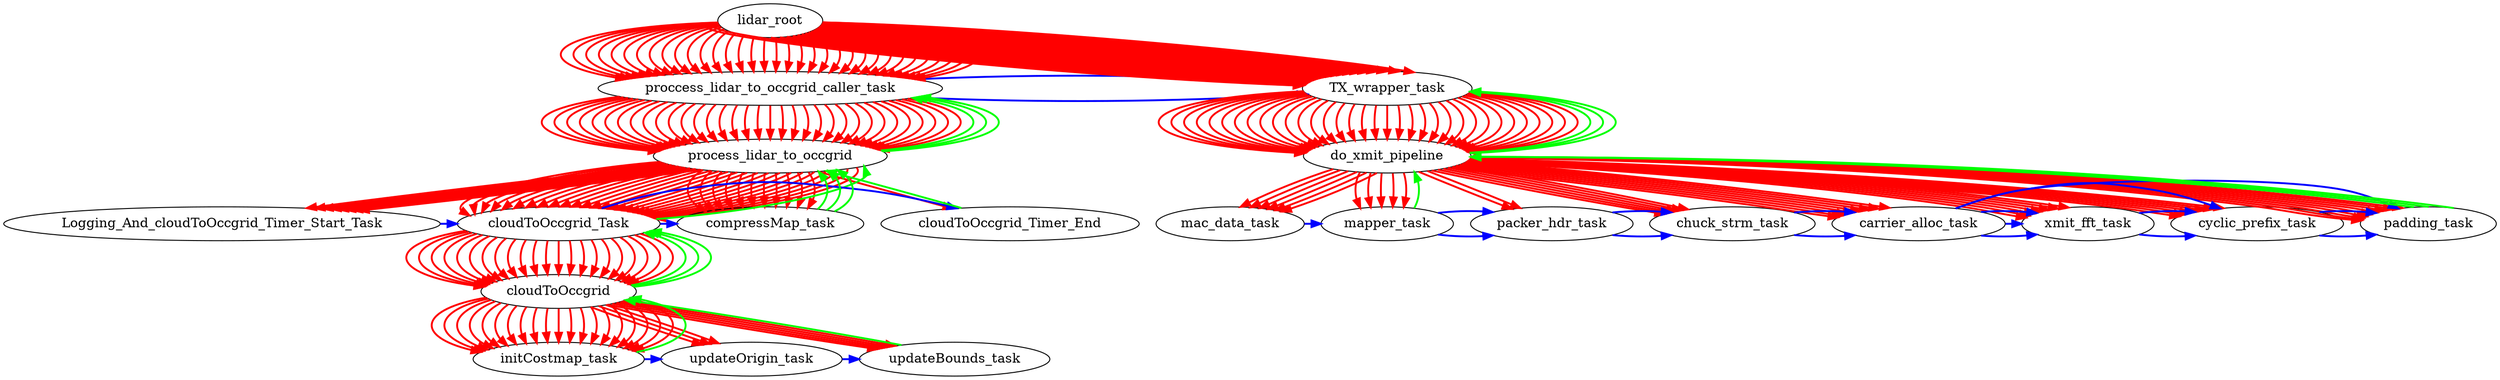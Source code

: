 digraph lidar_root{
subgraph {
rank = same;proccess_lidar_to_occgrid_caller_task;TX_wrapper_task;
}edge [color=red]
lidar_root -> proccess_lidar_to_occgrid_caller_task [style=bold ]
edge [color=red]
lidar_root -> proccess_lidar_to_occgrid_caller_task [style=bold ]
edge [color=red]
lidar_root -> proccess_lidar_to_occgrid_caller_task [style=bold ]
edge [color=red]
lidar_root -> proccess_lidar_to_occgrid_caller_task [style=bold ]
edge [color=red]
lidar_root -> proccess_lidar_to_occgrid_caller_task [style=bold ]
edge [color=red]
lidar_root -> proccess_lidar_to_occgrid_caller_task [style=bold ]
edge [color=red]
lidar_root -> proccess_lidar_to_occgrid_caller_task [style=bold ]
edge [color=red]
lidar_root -> proccess_lidar_to_occgrid_caller_task [style=bold ]
edge [color=red]
lidar_root -> proccess_lidar_to_occgrid_caller_task [style=bold ]
edge [color=red]
lidar_root -> proccess_lidar_to_occgrid_caller_task [style=bold ]
edge [color=red]
lidar_root -> proccess_lidar_to_occgrid_caller_task [style=bold ]
edge [color=red]
lidar_root -> proccess_lidar_to_occgrid_caller_task [style=bold ]
edge [color=red]
lidar_root -> proccess_lidar_to_occgrid_caller_task [style=bold ]
edge [color=red]
lidar_root -> proccess_lidar_to_occgrid_caller_task [style=bold ]
edge [color=red]
lidar_root -> proccess_lidar_to_occgrid_caller_task [style=bold ]
edge [color=red]
lidar_root -> proccess_lidar_to_occgrid_caller_task [style=bold ]
edge [color=red]
lidar_root -> proccess_lidar_to_occgrid_caller_task [style=bold ]
edge [color=red]
lidar_root -> proccess_lidar_to_occgrid_caller_task [style=bold ]
edge [color=red]
lidar_root -> proccess_lidar_to_occgrid_caller_task [style=bold ]
edge [color=red]
lidar_root -> proccess_lidar_to_occgrid_caller_task [style=bold ]
edge [color=red]
lidar_root -> proccess_lidar_to_occgrid_caller_task [style=bold ]
edge [color=red]
lidar_root -> proccess_lidar_to_occgrid_caller_task [style=bold ]
edge [color=red]
lidar_root -> proccess_lidar_to_occgrid_caller_task [style=bold ]
edge [color=red]
lidar_root -> proccess_lidar_to_occgrid_caller_task [style=bold ]
edge [color=red]
lidar_root -> proccess_lidar_to_occgrid_caller_task [style=bold ]
edge [color=red]
lidar_root -> proccess_lidar_to_occgrid_caller_task [style=bold ]
edge [color=red]
lidar_root -> proccess_lidar_to_occgrid_caller_task [style=bold ]
edge [color=red]
lidar_root -> proccess_lidar_to_occgrid_caller_task [style=bold ]
edge [color=red]
lidar_root -> proccess_lidar_to_occgrid_caller_task [style=bold ]
edge [color=red]
lidar_root -> proccess_lidar_to_occgrid_caller_task [style=bold ]
edge [color=red]
lidar_root -> proccess_lidar_to_occgrid_caller_task [style=bold ]
edge [color=red]
lidar_root -> proccess_lidar_to_occgrid_caller_task [style=bold ]
edge [color=red]
lidar_root -> proccess_lidar_to_occgrid_caller_task [style=bold ]
edge [color=red]
lidar_root -> proccess_lidar_to_occgrid_caller_task [style=bold ]
edge [color=red]
lidar_root -> TX_wrapper_task [style=bold ]
edge [color=red]
lidar_root -> TX_wrapper_task [style=bold ]
edge [color=red]
lidar_root -> TX_wrapper_task [style=bold ]
edge [color=red]
lidar_root -> TX_wrapper_task [style=bold ]
edge [color=red]
lidar_root -> TX_wrapper_task [style=bold ]
edge [color=red]
lidar_root -> TX_wrapper_task [style=bold ]
edge [color=red]
lidar_root -> TX_wrapper_task [style=bold ]
edge [color=red]
lidar_root -> TX_wrapper_task [style=bold ]
edge [color=red]
lidar_root -> TX_wrapper_task [style=bold ]
edge [color=red]
lidar_root -> TX_wrapper_task [style=bold ]
edge [color=red]
lidar_root -> TX_wrapper_task [style=bold ]
edge [color=red]
lidar_root -> TX_wrapper_task [style=bold ]
edge [color=red]
lidar_root -> TX_wrapper_task [style=bold ]
edge [color=red]
lidar_root -> TX_wrapper_task [style=bold ]
edge [color=red]
lidar_root -> TX_wrapper_task [style=bold ]
edge [color=red]
lidar_root -> TX_wrapper_task [style=bold ]
edge [color=red]
lidar_root -> TX_wrapper_task [style=bold ]
edge [color=red]
lidar_root -> TX_wrapper_task [style=bold ]
edge [color=red]
lidar_root -> TX_wrapper_task [style=bold ]
edge [color=red]
lidar_root -> TX_wrapper_task [style=bold ]
edge [color=red]
lidar_root -> TX_wrapper_task [style=bold ]
edge [color=red]
lidar_root -> TX_wrapper_task [style=bold ]
edge [color=red]
lidar_root -> TX_wrapper_task [style=bold ]
edge [color=red]
lidar_root -> TX_wrapper_task [style=bold ]
edge [color=red]
lidar_root -> TX_wrapper_task [style=bold ]
edge [color=red]
lidar_root -> TX_wrapper_task [style=bold ]
edge [color=red]
lidar_root -> TX_wrapper_task [style=bold ]
edge [color=red]
lidar_root -> TX_wrapper_task [style=bold ]
edge [color=red]
lidar_root -> TX_wrapper_task [style=bold ]
edge [color=red]
lidar_root -> TX_wrapper_task [style=bold ]
edge [color=red]
lidar_root -> TX_wrapper_task [style=bold ]
edge [color=red]
lidar_root -> TX_wrapper_task [style=bold ]
edge [color=blue]
proccess_lidar_to_occgrid_caller_task -> TX_wrapper_task [style=bold ]
edge [color=blue]
proccess_lidar_to_occgrid_caller_task -> TX_wrapper_task [style=bold ]
subgraph {
rank = same;process_lidar_to_occgrid;
}edge [color=red]
proccess_lidar_to_occgrid_caller_task -> process_lidar_to_occgrid [style=bold ]
edge [color=red]
proccess_lidar_to_occgrid_caller_task -> process_lidar_to_occgrid [style=bold ]
edge [color=red]
proccess_lidar_to_occgrid_caller_task -> process_lidar_to_occgrid [style=bold ]
edge [color=red]
proccess_lidar_to_occgrid_caller_task -> process_lidar_to_occgrid [style=bold ]
edge [color=red]
proccess_lidar_to_occgrid_caller_task -> process_lidar_to_occgrid [style=bold ]
edge [color=red]
proccess_lidar_to_occgrid_caller_task -> process_lidar_to_occgrid [style=bold ]
edge [color=red]
proccess_lidar_to_occgrid_caller_task -> process_lidar_to_occgrid [style=bold ]
edge [color=red]
proccess_lidar_to_occgrid_caller_task -> process_lidar_to_occgrid [style=bold ]
edge [color=red]
proccess_lidar_to_occgrid_caller_task -> process_lidar_to_occgrid [style=bold ]
edge [color=red]
proccess_lidar_to_occgrid_caller_task -> process_lidar_to_occgrid [style=bold ]
edge [color=red]
proccess_lidar_to_occgrid_caller_task -> process_lidar_to_occgrid [style=bold ]
edge [color=red]
proccess_lidar_to_occgrid_caller_task -> process_lidar_to_occgrid [style=bold ]
edge [color=red]
proccess_lidar_to_occgrid_caller_task -> process_lidar_to_occgrid [style=bold ]
edge [color=red]
proccess_lidar_to_occgrid_caller_task -> process_lidar_to_occgrid [style=bold ]
edge [color=red]
proccess_lidar_to_occgrid_caller_task -> process_lidar_to_occgrid [style=bold ]
edge [color=red]
proccess_lidar_to_occgrid_caller_task -> process_lidar_to_occgrid [style=bold ]
edge [color=red]
proccess_lidar_to_occgrid_caller_task -> process_lidar_to_occgrid [style=bold ]
edge [color=red]
proccess_lidar_to_occgrid_caller_task -> process_lidar_to_occgrid [style=bold ]
edge [color=red]
proccess_lidar_to_occgrid_caller_task -> process_lidar_to_occgrid [style=bold ]
edge [color=red]
proccess_lidar_to_occgrid_caller_task -> process_lidar_to_occgrid [style=bold ]
edge [color=red]
proccess_lidar_to_occgrid_caller_task -> process_lidar_to_occgrid [style=bold ]
edge [color=red]
proccess_lidar_to_occgrid_caller_task -> process_lidar_to_occgrid [style=bold ]
edge [color=red]
proccess_lidar_to_occgrid_caller_task -> process_lidar_to_occgrid [style=bold ]
edge [color=red]
proccess_lidar_to_occgrid_caller_task -> process_lidar_to_occgrid [style=bold ]
edge [color=red]
proccess_lidar_to_occgrid_caller_task -> process_lidar_to_occgrid [style=bold ]
edge [color=red]
proccess_lidar_to_occgrid_caller_task -> process_lidar_to_occgrid [style=bold ]
edge [color=red]
proccess_lidar_to_occgrid_caller_task -> process_lidar_to_occgrid [style=bold ]
edge [color=red]
proccess_lidar_to_occgrid_caller_task -> process_lidar_to_occgrid [style=bold ]
edge [color=red]
proccess_lidar_to_occgrid_caller_task -> process_lidar_to_occgrid [style=bold ]
edge [color=red]
proccess_lidar_to_occgrid_caller_task -> process_lidar_to_occgrid [style=bold ]
edge [color=red]
proccess_lidar_to_occgrid_caller_task -> process_lidar_to_occgrid [style=bold ]
edge [color=red]
proccess_lidar_to_occgrid_caller_task -> process_lidar_to_occgrid [style=bold ]
edge [color=red]
proccess_lidar_to_occgrid_caller_task -> process_lidar_to_occgrid [style=bold ]
edge [color=red]
proccess_lidar_to_occgrid_caller_task -> process_lidar_to_occgrid [style=bold ]
edge [color=green]
process_lidar_to_occgrid -> proccess_lidar_to_occgrid_caller_task [style=bold ]
edge [color=green]
process_lidar_to_occgrid -> proccess_lidar_to_occgrid_caller_task [style=bold ]
edge [color=green]
process_lidar_to_occgrid -> proccess_lidar_to_occgrid_caller_task [style=bold ]
subgraph {
rank = same;Logging_And_cloudToOccgrid_Timer_Start_Task;cloudToOccgrid_Task;cloudToOccgrid_Timer_End;compressMap_task;
}edge [color=red]
process_lidar_to_occgrid -> Logging_And_cloudToOccgrid_Timer_Start_Task [style=bold ]
edge [color=red]
process_lidar_to_occgrid -> Logging_And_cloudToOccgrid_Timer_Start_Task [style=bold ]
edge [color=red]
process_lidar_to_occgrid -> Logging_And_cloudToOccgrid_Timer_Start_Task [style=bold ]
edge [color=red]
process_lidar_to_occgrid -> Logging_And_cloudToOccgrid_Timer_Start_Task [style=bold ]
edge [color=red]
process_lidar_to_occgrid -> Logging_And_cloudToOccgrid_Timer_Start_Task [style=bold ]
edge [color=red]
process_lidar_to_occgrid -> Logging_And_cloudToOccgrid_Timer_Start_Task [style=bold ]
edge [color=red]
process_lidar_to_occgrid -> Logging_And_cloudToOccgrid_Timer_Start_Task [style=bold ]
edge [color=red]
process_lidar_to_occgrid -> Logging_And_cloudToOccgrid_Timer_Start_Task [style=bold ]
edge [color=red]
process_lidar_to_occgrid -> cloudToOccgrid_Task [style=bold ]
edge [color=red]
process_lidar_to_occgrid -> cloudToOccgrid_Task [style=bold ]
edge [color=red]
process_lidar_to_occgrid -> cloudToOccgrid_Task [style=bold ]
edge [color=red]
process_lidar_to_occgrid -> cloudToOccgrid_Task [style=bold ]
edge [color=red]
process_lidar_to_occgrid -> cloudToOccgrid_Task [style=bold ]
edge [color=red]
process_lidar_to_occgrid -> cloudToOccgrid_Task [style=bold ]
edge [color=red]
process_lidar_to_occgrid -> cloudToOccgrid_Task [style=bold ]
edge [color=red]
process_lidar_to_occgrid -> cloudToOccgrid_Task [style=bold ]
edge [color=red]
process_lidar_to_occgrid -> cloudToOccgrid_Task [style=bold ]
edge [color=red]
process_lidar_to_occgrid -> cloudToOccgrid_Task [style=bold ]
edge [color=red]
process_lidar_to_occgrid -> cloudToOccgrid_Task [style=bold ]
edge [color=red]
process_lidar_to_occgrid -> cloudToOccgrid_Task [style=bold ]
edge [color=red]
process_lidar_to_occgrid -> cloudToOccgrid_Task [style=bold ]
edge [color=red]
process_lidar_to_occgrid -> cloudToOccgrid_Task [style=bold ]
edge [color=red]
process_lidar_to_occgrid -> cloudToOccgrid_Task [style=bold ]
edge [color=red]
process_lidar_to_occgrid -> cloudToOccgrid_Task [style=bold ]
edge [color=red]
process_lidar_to_occgrid -> cloudToOccgrid_Task [style=bold ]
edge [color=red]
process_lidar_to_occgrid -> cloudToOccgrid_Task [style=bold ]
edge [color=red]
process_lidar_to_occgrid -> cloudToOccgrid_Task [style=bold ]
edge [color=red]
process_lidar_to_occgrid -> cloudToOccgrid_Task [style=bold ]
edge [color=red]
process_lidar_to_occgrid -> cloudToOccgrid_Task [style=bold ]
edge [color=red]
process_lidar_to_occgrid -> cloudToOccgrid_Task [style=bold ]
edge [color=red]
process_lidar_to_occgrid -> cloudToOccgrid_Task [style=bold ]
edge [color=red]
process_lidar_to_occgrid -> cloudToOccgrid_Task [style=bold ]
edge [color=red]
process_lidar_to_occgrid -> cloudToOccgrid_Task [style=bold ]
edge [color=red]
process_lidar_to_occgrid -> cloudToOccgrid_Task [style=bold ]
edge [color=red]
process_lidar_to_occgrid -> cloudToOccgrid_Task [style=bold ]
edge [color=blue]
Logging_And_cloudToOccgrid_Timer_Start_Task -> cloudToOccgrid_Task [style=bold ]
edge [color=green]
cloudToOccgrid_Task -> process_lidar_to_occgrid [style=bold ]
edge [color=red]
process_lidar_to_occgrid -> cloudToOccgrid_Timer_End [style=bold ]
edge [color=blue]
cloudToOccgrid_Task -> cloudToOccgrid_Timer_End [style=bold ]
edge [color=green]
cloudToOccgrid_Timer_End -> process_lidar_to_occgrid [style=bold ]
edge [color=red]
process_lidar_to_occgrid -> compressMap_task [style=bold ]
edge [color=red]
process_lidar_to_occgrid -> compressMap_task [style=bold ]
edge [color=red]
process_lidar_to_occgrid -> compressMap_task [style=bold ]
edge [color=red]
process_lidar_to_occgrid -> compressMap_task [style=bold ]
edge [color=red]
process_lidar_to_occgrid -> compressMap_task [style=bold ]
edge [color=red]
process_lidar_to_occgrid -> compressMap_task [style=bold ]
edge [color=red]
process_lidar_to_occgrid -> compressMap_task [style=bold ]
edge [color=red]
process_lidar_to_occgrid -> compressMap_task [style=bold ]
edge [color=red]
process_lidar_to_occgrid -> compressMap_task [style=bold ]
edge [color=red]
process_lidar_to_occgrid -> compressMap_task [style=bold ]
edge [color=red]
process_lidar_to_occgrid -> compressMap_task [style=bold ]
edge [color=blue]
cloudToOccgrid_Task -> compressMap_task [style=bold ]
edge [color=green]
compressMap_task -> process_lidar_to_occgrid [style=bold ]
edge [color=green]
compressMap_task -> process_lidar_to_occgrid [style=bold ]
edge [color=green]
compressMap_task -> process_lidar_to_occgrid [style=bold ]
subgraph {
rank = same;cloudToOccgrid;
}edge [color=red]
cloudToOccgrid_Task -> cloudToOccgrid [style=bold ]
edge [color=red]
cloudToOccgrid_Task -> cloudToOccgrid [style=bold ]
edge [color=red]
cloudToOccgrid_Task -> cloudToOccgrid [style=bold ]
edge [color=red]
cloudToOccgrid_Task -> cloudToOccgrid [style=bold ]
edge [color=red]
cloudToOccgrid_Task -> cloudToOccgrid [style=bold ]
edge [color=red]
cloudToOccgrid_Task -> cloudToOccgrid [style=bold ]
edge [color=red]
cloudToOccgrid_Task -> cloudToOccgrid [style=bold ]
edge [color=red]
cloudToOccgrid_Task -> cloudToOccgrid [style=bold ]
edge [color=red]
cloudToOccgrid_Task -> cloudToOccgrid [style=bold ]
edge [color=red]
cloudToOccgrid_Task -> cloudToOccgrid [style=bold ]
edge [color=red]
cloudToOccgrid_Task -> cloudToOccgrid [style=bold ]
edge [color=red]
cloudToOccgrid_Task -> cloudToOccgrid [style=bold ]
edge [color=red]
cloudToOccgrid_Task -> cloudToOccgrid [style=bold ]
edge [color=red]
cloudToOccgrid_Task -> cloudToOccgrid [style=bold ]
edge [color=red]
cloudToOccgrid_Task -> cloudToOccgrid [style=bold ]
edge [color=red]
cloudToOccgrid_Task -> cloudToOccgrid [style=bold ]
edge [color=red]
cloudToOccgrid_Task -> cloudToOccgrid [style=bold ]
edge [color=red]
cloudToOccgrid_Task -> cloudToOccgrid [style=bold ]
edge [color=red]
cloudToOccgrid_Task -> cloudToOccgrid [style=bold ]
edge [color=red]
cloudToOccgrid_Task -> cloudToOccgrid [style=bold ]
edge [color=red]
cloudToOccgrid_Task -> cloudToOccgrid [style=bold ]
edge [color=red]
cloudToOccgrid_Task -> cloudToOccgrid [style=bold ]
edge [color=green]
cloudToOccgrid -> cloudToOccgrid_Task [style=bold ]
edge [color=green]
cloudToOccgrid -> cloudToOccgrid_Task [style=bold ]
edge [color=green]
cloudToOccgrid -> cloudToOccgrid_Task [style=bold ]
subgraph {
rank = same;initCostmap_task;updateOrigin_task;updateBounds_task;
}edge [color=red]
cloudToOccgrid -> initCostmap_task [style=bold ]
edge [color=red]
cloudToOccgrid -> initCostmap_task [style=bold ]
edge [color=red]
cloudToOccgrid -> initCostmap_task [style=bold ]
edge [color=red]
cloudToOccgrid -> initCostmap_task [style=bold ]
edge [color=red]
cloudToOccgrid -> initCostmap_task [style=bold ]
edge [color=red]
cloudToOccgrid -> initCostmap_task [style=bold ]
edge [color=red]
cloudToOccgrid -> initCostmap_task [style=bold ]
edge [color=red]
cloudToOccgrid -> initCostmap_task [style=bold ]
edge [color=red]
cloudToOccgrid -> initCostmap_task [style=bold ]
edge [color=red]
cloudToOccgrid -> initCostmap_task [style=bold ]
edge [color=red]
cloudToOccgrid -> initCostmap_task [style=bold ]
edge [color=red]
cloudToOccgrid -> initCostmap_task [style=bold ]
edge [color=red]
cloudToOccgrid -> initCostmap_task [style=bold ]
edge [color=red]
cloudToOccgrid -> initCostmap_task [style=bold ]
edge [color=red]
cloudToOccgrid -> initCostmap_task [style=bold ]
edge [color=red]
cloudToOccgrid -> initCostmap_task [style=bold ]
edge [color=red]
cloudToOccgrid -> initCostmap_task [style=bold ]
edge [color=red]
cloudToOccgrid -> initCostmap_task [style=bold ]
edge [color=red]
cloudToOccgrid -> initCostmap_task [style=bold ]
edge [color=red]
cloudToOccgrid -> initCostmap_task [style=bold ]
edge [color=green]
initCostmap_task -> cloudToOccgrid [style=bold ]
edge [color=red]
cloudToOccgrid -> updateOrigin_task [style=bold ]
edge [color=red]
cloudToOccgrid -> updateOrigin_task [style=bold ]
edge [color=red]
cloudToOccgrid -> updateOrigin_task [style=bold ]
edge [color=blue]
initCostmap_task -> updateOrigin_task [style=bold ]
edge [color=red]
cloudToOccgrid -> updateBounds_task [style=bold ]
edge [color=red]
cloudToOccgrid -> updateBounds_task [style=bold ]
edge [color=red]
cloudToOccgrid -> updateBounds_task [style=bold ]
edge [color=red]
cloudToOccgrid -> updateBounds_task [style=bold ]
edge [color=red]
cloudToOccgrid -> updateBounds_task [style=bold ]
edge [color=blue]
updateOrigin_task -> updateBounds_task [style=bold ]
edge [color=green]
updateBounds_task -> cloudToOccgrid [style=bold ]
subgraph {
rank = same;do_xmit_pipeline;
}edge [color=red]
TX_wrapper_task -> do_xmit_pipeline [style=bold ]
edge [color=red]
TX_wrapper_task -> do_xmit_pipeline [style=bold ]
edge [color=red]
TX_wrapper_task -> do_xmit_pipeline [style=bold ]
edge [color=red]
TX_wrapper_task -> do_xmit_pipeline [style=bold ]
edge [color=red]
TX_wrapper_task -> do_xmit_pipeline [style=bold ]
edge [color=red]
TX_wrapper_task -> do_xmit_pipeline [style=bold ]
edge [color=red]
TX_wrapper_task -> do_xmit_pipeline [style=bold ]
edge [color=red]
TX_wrapper_task -> do_xmit_pipeline [style=bold ]
edge [color=red]
TX_wrapper_task -> do_xmit_pipeline [style=bold ]
edge [color=red]
TX_wrapper_task -> do_xmit_pipeline [style=bold ]
edge [color=red]
TX_wrapper_task -> do_xmit_pipeline [style=bold ]
edge [color=red]
TX_wrapper_task -> do_xmit_pipeline [style=bold ]
edge [color=red]
TX_wrapper_task -> do_xmit_pipeline [style=bold ]
edge [color=red]
TX_wrapper_task -> do_xmit_pipeline [style=bold ]
edge [color=red]
TX_wrapper_task -> do_xmit_pipeline [style=bold ]
edge [color=red]
TX_wrapper_task -> do_xmit_pipeline [style=bold ]
edge [color=red]
TX_wrapper_task -> do_xmit_pipeline [style=bold ]
edge [color=red]
TX_wrapper_task -> do_xmit_pipeline [style=bold ]
edge [color=red]
TX_wrapper_task -> do_xmit_pipeline [style=bold ]
edge [color=red]
TX_wrapper_task -> do_xmit_pipeline [style=bold ]
edge [color=red]
TX_wrapper_task -> do_xmit_pipeline [style=bold ]
edge [color=red]
TX_wrapper_task -> do_xmit_pipeline [style=bold ]
edge [color=red]
TX_wrapper_task -> do_xmit_pipeline [style=bold ]
edge [color=red]
TX_wrapper_task -> do_xmit_pipeline [style=bold ]
edge [color=red]
TX_wrapper_task -> do_xmit_pipeline [style=bold ]
edge [color=red]
TX_wrapper_task -> do_xmit_pipeline [style=bold ]
edge [color=red]
TX_wrapper_task -> do_xmit_pipeline [style=bold ]
edge [color=red]
TX_wrapper_task -> do_xmit_pipeline [style=bold ]
edge [color=red]
TX_wrapper_task -> do_xmit_pipeline [style=bold ]
edge [color=red]
TX_wrapper_task -> do_xmit_pipeline [style=bold ]
edge [color=red]
TX_wrapper_task -> do_xmit_pipeline [style=bold ]
edge [color=red]
TX_wrapper_task -> do_xmit_pipeline [style=bold ]
edge [color=red]
TX_wrapper_task -> do_xmit_pipeline [style=bold ]
edge [color=red]
TX_wrapper_task -> do_xmit_pipeline [style=bold ]
edge [color=green]
do_xmit_pipeline -> TX_wrapper_task [style=bold ]
edge [color=green]
do_xmit_pipeline -> TX_wrapper_task [style=bold ]
edge [color=green]
do_xmit_pipeline -> TX_wrapper_task [style=bold ]
subgraph {
rank = same;mac_data_task;mapper_task;packer_hdr_task;chuck_strm_task;carrier_alloc_task;xmit_fft_task;cyclic_prefix_task;padding_task;
}edge [color=red]
do_xmit_pipeline -> mac_data_task [style=bold ]
edge [color=red]
do_xmit_pipeline -> mac_data_task [style=bold ]
edge [color=red]
do_xmit_pipeline -> mac_data_task [style=bold ]
edge [color=red]
do_xmit_pipeline -> mac_data_task [style=bold ]
edge [color=red]
do_xmit_pipeline -> mac_data_task [style=bold ]
edge [color=red]
do_xmit_pipeline -> mac_data_task [style=bold ]
edge [color=red]
do_xmit_pipeline -> mapper_task [style=bold ]
edge [color=red]
do_xmit_pipeline -> mapper_task [style=bold ]
edge [color=red]
do_xmit_pipeline -> mapper_task [style=bold ]
edge [color=red]
do_xmit_pipeline -> mapper_task [style=bold ]
edge [color=red]
do_xmit_pipeline -> mapper_task [style=bold ]
edge [color=blue]
mac_data_task -> mapper_task [style=bold ]
edge [color=green]
mapper_task -> do_xmit_pipeline [style=bold ]
edge [color=red]
do_xmit_pipeline -> packer_hdr_task [style=bold ]
edge [color=red]
do_xmit_pipeline -> packer_hdr_task [style=bold ]
edge [color=blue]
mapper_task -> packer_hdr_task [style=bold ]
edge [color=blue]
mapper_task -> packer_hdr_task [style=bold ]
edge [color=red]
do_xmit_pipeline -> chuck_strm_task [style=bold ]
edge [color=red]
do_xmit_pipeline -> chuck_strm_task [style=bold ]
edge [color=red]
do_xmit_pipeline -> chuck_strm_task [style=bold ]
edge [color=red]
do_xmit_pipeline -> chuck_strm_task [style=bold ]
edge [color=red]
do_xmit_pipeline -> chuck_strm_task [style=bold ]
edge [color=red]
do_xmit_pipeline -> chuck_strm_task [style=bold ]
edge [color=blue]
packer_hdr_task -> chuck_strm_task [style=bold ]
edge [color=blue]
packer_hdr_task -> chuck_strm_task [style=bold ]
edge [color=red]
do_xmit_pipeline -> carrier_alloc_task [style=bold ]
edge [color=red]
do_xmit_pipeline -> carrier_alloc_task [style=bold ]
edge [color=red]
do_xmit_pipeline -> carrier_alloc_task [style=bold ]
edge [color=red]
do_xmit_pipeline -> carrier_alloc_task [style=bold ]
edge [color=red]
do_xmit_pipeline -> carrier_alloc_task [style=bold ]
edge [color=red]
do_xmit_pipeline -> carrier_alloc_task [style=bold ]
edge [color=red]
do_xmit_pipeline -> carrier_alloc_task [style=bold ]
edge [color=red]
do_xmit_pipeline -> carrier_alloc_task [style=bold ]
edge [color=blue]
chuck_strm_task -> carrier_alloc_task [style=bold ]
edge [color=blue]
chuck_strm_task -> carrier_alloc_task [style=bold ]
edge [color=red]
do_xmit_pipeline -> xmit_fft_task [style=bold ]
edge [color=red]
do_xmit_pipeline -> xmit_fft_task [style=bold ]
edge [color=red]
do_xmit_pipeline -> xmit_fft_task [style=bold ]
edge [color=red]
do_xmit_pipeline -> xmit_fft_task [style=bold ]
edge [color=red]
do_xmit_pipeline -> xmit_fft_task [style=bold ]
edge [color=red]
do_xmit_pipeline -> xmit_fft_task [style=bold ]
edge [color=red]
do_xmit_pipeline -> xmit_fft_task [style=bold ]
edge [color=blue]
carrier_alloc_task -> xmit_fft_task [style=bold ]
edge [color=blue]
carrier_alloc_task -> xmit_fft_task [style=bold ]
edge [color=blue]
carrier_alloc_task -> xmit_fft_task [style=bold ]
edge [color=red]
do_xmit_pipeline -> cyclic_prefix_task [style=bold ]
edge [color=red]
do_xmit_pipeline -> cyclic_prefix_task [style=bold ]
edge [color=red]
do_xmit_pipeline -> cyclic_prefix_task [style=bold ]
edge [color=red]
do_xmit_pipeline -> cyclic_prefix_task [style=bold ]
edge [color=red]
do_xmit_pipeline -> cyclic_prefix_task [style=bold ]
edge [color=red]
do_xmit_pipeline -> cyclic_prefix_task [style=bold ]
edge [color=red]
do_xmit_pipeline -> cyclic_prefix_task [style=bold ]
edge [color=blue]
carrier_alloc_task -> cyclic_prefix_task [style=bold ]
edge [color=blue]
xmit_fft_task -> cyclic_prefix_task [style=bold ]
edge [color=blue]
xmit_fft_task -> cyclic_prefix_task [style=bold ]
edge [color=red]
do_xmit_pipeline -> padding_task [style=bold ]
edge [color=red]
do_xmit_pipeline -> padding_task [style=bold ]
edge [color=red]
do_xmit_pipeline -> padding_task [style=bold ]
edge [color=red]
do_xmit_pipeline -> padding_task [style=bold ]
edge [color=red]
do_xmit_pipeline -> padding_task [style=bold ]
edge [color=red]
do_xmit_pipeline -> padding_task [style=bold ]
edge [color=red]
do_xmit_pipeline -> padding_task [style=bold ]
edge [color=red]
do_xmit_pipeline -> padding_task [style=bold ]
edge [color=red]
do_xmit_pipeline -> padding_task [style=bold ]
edge [color=blue]
carrier_alloc_task -> padding_task [style=bold ]
edge [color=blue]
cyclic_prefix_task -> padding_task [style=bold ]
edge [color=blue]
cyclic_prefix_task -> padding_task [style=bold ]
edge [color=green]
padding_task -> do_xmit_pipeline [style=bold ]
edge [color=green]
padding_task -> do_xmit_pipeline [style=bold ]
edge [color=green]
padding_task -> do_xmit_pipeline [style=bold ]
}